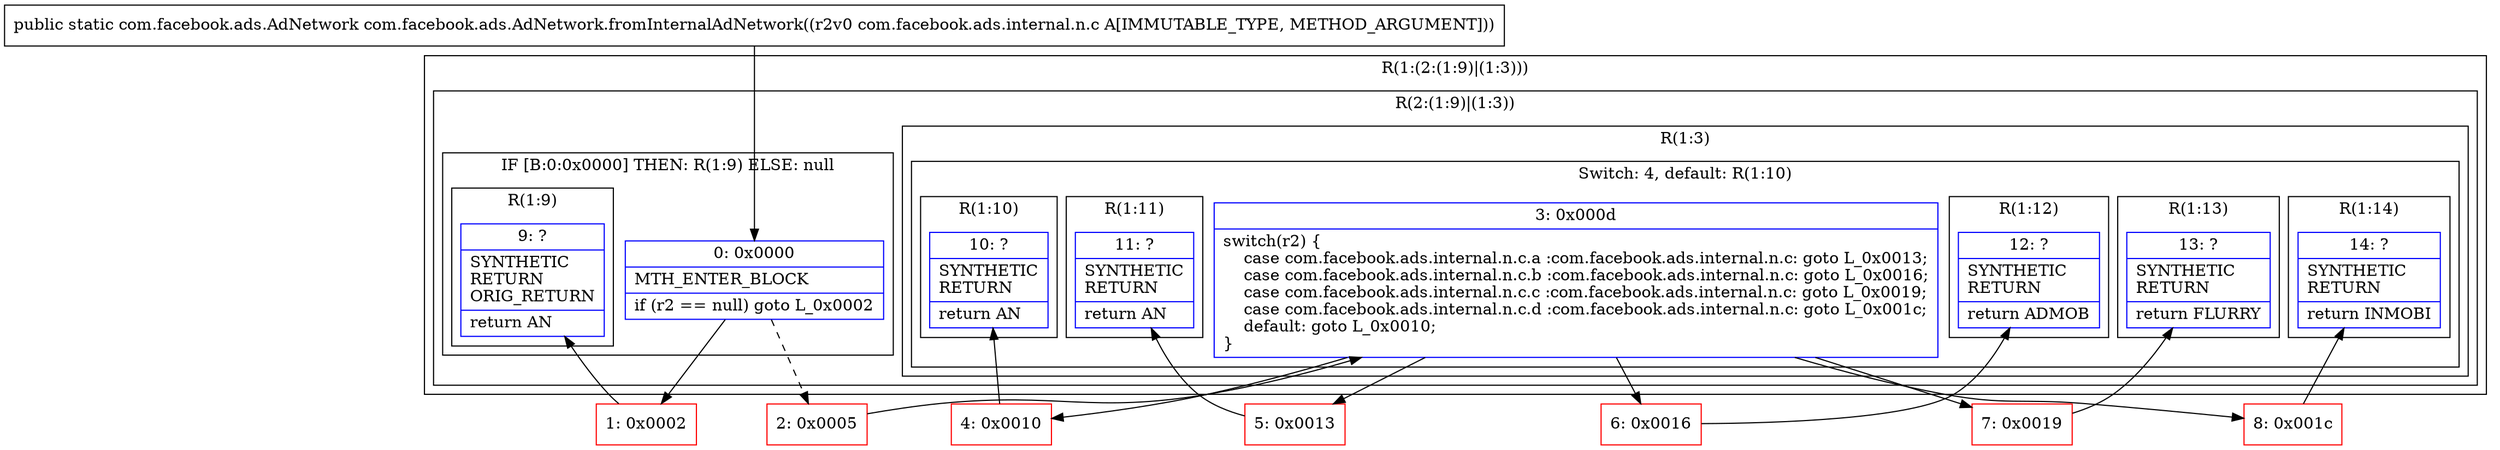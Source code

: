 digraph "CFG forcom.facebook.ads.AdNetwork.fromInternalAdNetwork(Lcom\/facebook\/ads\/internal\/n\/c;)Lcom\/facebook\/ads\/AdNetwork;" {
subgraph cluster_Region_963832831 {
label = "R(1:(2:(1:9)|(1:3)))";
node [shape=record,color=blue];
subgraph cluster_Region_1886401620 {
label = "R(2:(1:9)|(1:3))";
node [shape=record,color=blue];
subgraph cluster_IfRegion_389283113 {
label = "IF [B:0:0x0000] THEN: R(1:9) ELSE: null";
node [shape=record,color=blue];
Node_0 [shape=record,label="{0\:\ 0x0000|MTH_ENTER_BLOCK\l|if (r2 == null) goto L_0x0002\l}"];
subgraph cluster_Region_1337641660 {
label = "R(1:9)";
node [shape=record,color=blue];
Node_9 [shape=record,label="{9\:\ ?|SYNTHETIC\lRETURN\lORIG_RETURN\l|return AN\l}"];
}
}
subgraph cluster_Region_1639579047 {
label = "R(1:3)";
node [shape=record,color=blue];
subgraph cluster_SwitchRegion_270186320 {
label = "Switch: 4, default: R(1:10)";
node [shape=record,color=blue];
Node_3 [shape=record,label="{3\:\ 0x000d|switch(r2) \{\l    case com.facebook.ads.internal.n.c.a :com.facebook.ads.internal.n.c: goto L_0x0013;\l    case com.facebook.ads.internal.n.c.b :com.facebook.ads.internal.n.c: goto L_0x0016;\l    case com.facebook.ads.internal.n.c.c :com.facebook.ads.internal.n.c: goto L_0x0019;\l    case com.facebook.ads.internal.n.c.d :com.facebook.ads.internal.n.c: goto L_0x001c;\l    default: goto L_0x0010;\l\}\l}"];
subgraph cluster_Region_407427791 {
label = "R(1:11)";
node [shape=record,color=blue];
Node_11 [shape=record,label="{11\:\ ?|SYNTHETIC\lRETURN\l|return AN\l}"];
}
subgraph cluster_Region_20843600 {
label = "R(1:12)";
node [shape=record,color=blue];
Node_12 [shape=record,label="{12\:\ ?|SYNTHETIC\lRETURN\l|return ADMOB\l}"];
}
subgraph cluster_Region_801414421 {
label = "R(1:13)";
node [shape=record,color=blue];
Node_13 [shape=record,label="{13\:\ ?|SYNTHETIC\lRETURN\l|return FLURRY\l}"];
}
subgraph cluster_Region_1788944266 {
label = "R(1:14)";
node [shape=record,color=blue];
Node_14 [shape=record,label="{14\:\ ?|SYNTHETIC\lRETURN\l|return INMOBI\l}"];
}
subgraph cluster_Region_887172787 {
label = "R(1:10)";
node [shape=record,color=blue];
Node_10 [shape=record,label="{10\:\ ?|SYNTHETIC\lRETURN\l|return AN\l}"];
}
}
}
}
}
Node_1 [shape=record,color=red,label="{1\:\ 0x0002}"];
Node_2 [shape=record,color=red,label="{2\:\ 0x0005}"];
Node_4 [shape=record,color=red,label="{4\:\ 0x0010}"];
Node_5 [shape=record,color=red,label="{5\:\ 0x0013}"];
Node_6 [shape=record,color=red,label="{6\:\ 0x0016}"];
Node_7 [shape=record,color=red,label="{7\:\ 0x0019}"];
Node_8 [shape=record,color=red,label="{8\:\ 0x001c}"];
MethodNode[shape=record,label="{public static com.facebook.ads.AdNetwork com.facebook.ads.AdNetwork.fromInternalAdNetwork((r2v0 com.facebook.ads.internal.n.c A[IMMUTABLE_TYPE, METHOD_ARGUMENT])) }"];
MethodNode -> Node_0;
Node_0 -> Node_1;
Node_0 -> Node_2[style=dashed];
Node_3 -> Node_4;
Node_3 -> Node_5;
Node_3 -> Node_6;
Node_3 -> Node_7;
Node_3 -> Node_8;
Node_1 -> Node_9;
Node_2 -> Node_3;
Node_4 -> Node_10;
Node_5 -> Node_11;
Node_6 -> Node_12;
Node_7 -> Node_13;
Node_8 -> Node_14;
}

